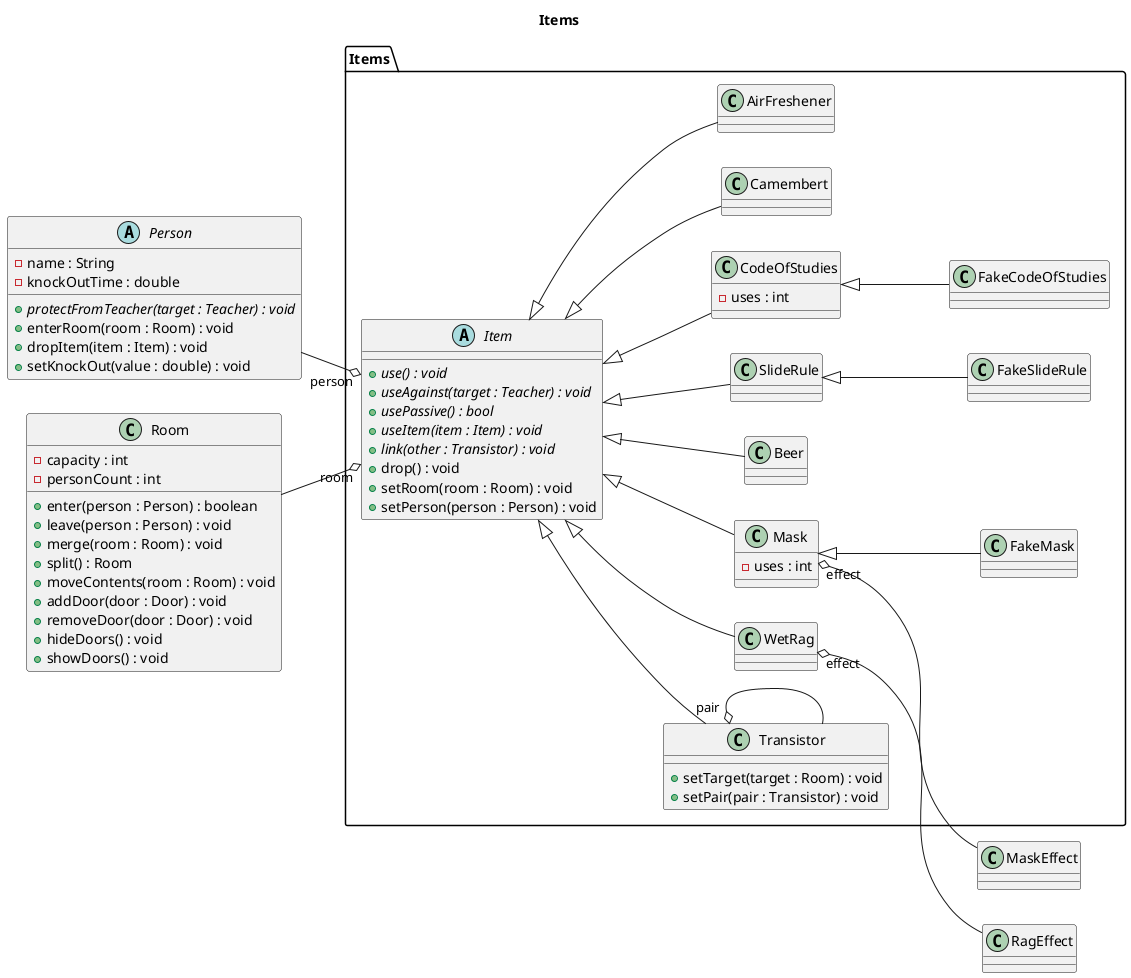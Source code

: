@startuml items

title Items
left to right direction

package Items {
	abstract Item {
		+ {abstract} use() : void
		+ {abstract} useAgainst(target : Teacher) : void
		+ {abstract} usePassive() : bool
		+ {abstract} useItem(item : Item) : void
		+ {abstract} link(other : Transistor) : void
		+ drop() : void
		+ setRoom(room : Room) : void
		+ setPerson(person : Person) : void	
	}
	
	class SlideRule

	class FakeSlideRule
	
	class Transistor {
		+ setTarget(target : Room) : void
		+ setPair(pair : Transistor) : void
	}
	
	class CodeOfStudies {
		- uses : int
	}

	class FakeCodeOfStudies
	
	class Beer 
	
	class WetRag 
	
	class Mask {
		- uses : int
	}

	class FakeMask

	class Camembert

    class AirFreshener

	together {
		Item <|-- SlideRule
		Item <|-- Transistor
		Item <|-- CodeOfStudies
		Item <|-- Beer
		Item <|-- WetRag
		Item <|-- Mask
		Item <|-- Camembert
		Item <|-- AirFreshener

        CodeOfStudies <|-- FakeCodeOfStudies
        Mask <|-- FakeMask
        SlideRule <|-- FakeSlideRule
	}

	Transistor "pair" o- Transistor
}

abstract Person {
	- name : String
	- knockOutTime : double
	+ {abstract} protectFromTeacher(target : Teacher) : void
	+ enterRoom(room : Room) : void
	+ dropItem(item : Item) : void
	+ setKnockOut(value : double) : void
}

class Room {
	- capacity : int
	- personCount : int
	+ enter(person : Person) : boolean
	+ leave(person : Person) : void
	+ merge(room : Room) : void
	+ split() : Room
	+ moveContents(room : Room) : void
	+ addDoor(door : Door) : void
	+ removeDoor(door : Door) : void 
	+ hideDoors() : void
	+ showDoors() : void
}

Item "room" o-up- Room
Item "person" o-up- Person

WetRag "effect" o-- RagEffect
Mask "effect" o-- MaskEffect

@enduml